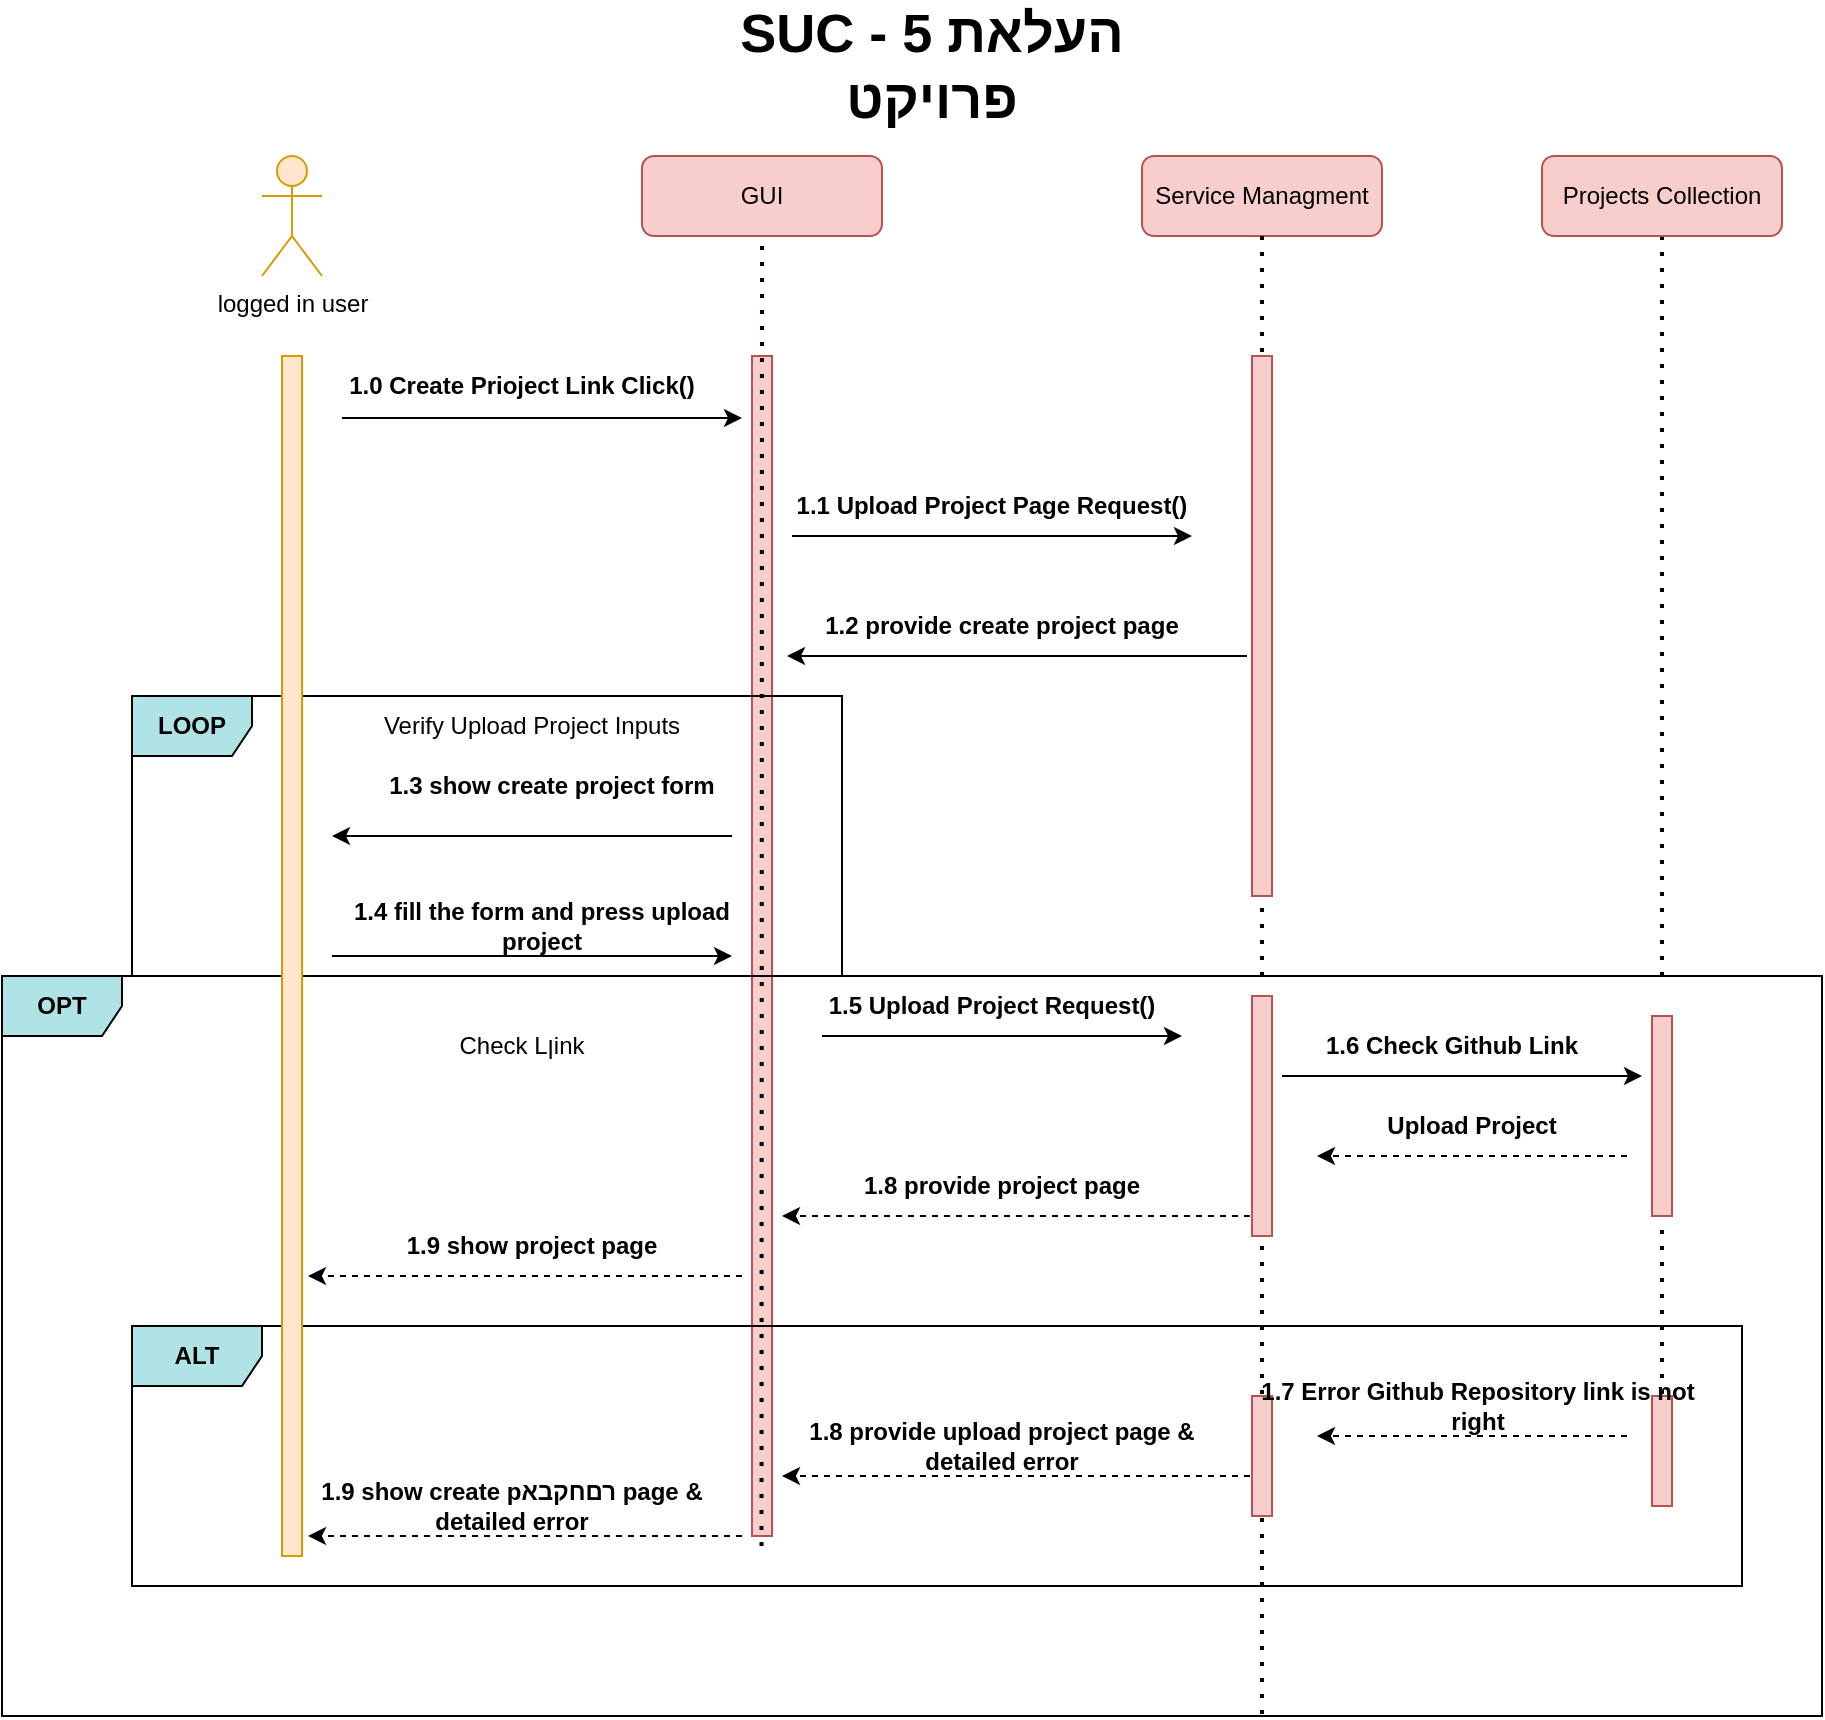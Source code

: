 <mxfile version="15.4.0" type="device"><diagram id="pNPAavQdj8wVCkVy6jqy" name="Page-1"><mxGraphModel dx="1845" dy="-2325" grid="1" gridSize="10" guides="1" tooltips="1" connect="1" arrows="1" fold="1" page="1" pageScale="1" pageWidth="827" pageHeight="1169" math="0" shadow="0"><root><mxCell id="0"/><mxCell id="1" parent="0"/><mxCell id="BBJGfUajkhT6trUoaP4Z-1" value="Service Managment" style="rounded=1;whiteSpace=wrap;html=1;fillColor=#f8cecc;strokeColor=#b85450;" parent="1" vertex="1"><mxGeometry x="230" y="4340" width="120" height="40" as="geometry"/></mxCell><mxCell id="BBJGfUajkhT6trUoaP4Z-2" value="logged in user" style="shape=umlActor;verticalLabelPosition=bottom;verticalAlign=top;html=1;outlineConnect=0;fillColor=#ffe6cc;strokeColor=#d79b00;" parent="1" vertex="1"><mxGeometry x="-210" y="4340" width="30" height="60" as="geometry"/></mxCell><mxCell id="BBJGfUajkhT6trUoaP4Z-3" value="&lt;font style=&quot;font-size: 27px&quot;&gt;SUC - 5&amp;nbsp;&lt;span lang=&quot;HE&quot; dir=&quot;RTL&quot; style=&quot;font-family: &amp;#34;david&amp;#34; , sans-serif&quot;&gt;העלאת&lt;br&gt;פרויקט&lt;/span&gt;&lt;/font&gt;" style="text;html=1;strokeColor=none;fillColor=none;align=center;verticalAlign=middle;whiteSpace=wrap;rounded=0;fontStyle=1;fontSize=26;" parent="1" vertex="1"><mxGeometry x="-180" y="4270" width="610" height="50" as="geometry"/></mxCell><mxCell id="BBJGfUajkhT6trUoaP4Z-4" value="" style="endArrow=none;dashed=1;html=1;dashPattern=1 3;strokeWidth=2;rounded=0;fontSize=14;entryX=0.5;entryY=1;entryDx=0;entryDy=0;startArrow=none;" parent="1" target="BBJGfUajkhT6trUoaP4Z-1" edge="1"><mxGeometry width="50" height="50" relative="1" as="geometry"><mxPoint x="290" y="4750" as="sourcePoint"/><mxPoint x="340" y="4520" as="targetPoint"/></mxGeometry></mxCell><mxCell id="BBJGfUajkhT6trUoaP4Z-5" value="" style="endArrow=none;dashed=1;html=1;dashPattern=1 3;strokeWidth=2;rounded=0;fontSize=14;entryX=0.5;entryY=1;entryDx=0;entryDy=0;startArrow=none;" parent="1" edge="1"><mxGeometry width="50" height="50" relative="1" as="geometry"><mxPoint x="490" y="4750" as="sourcePoint"/><mxPoint x="490" y="4380" as="targetPoint"/></mxGeometry></mxCell><mxCell id="BBJGfUajkhT6trUoaP4Z-6" value="" style="html=1;points=[];perimeter=orthogonalPerimeter;fontSize=14;fillColor=#f8cecc;strokeColor=#b85450;perimeterSpacing=1;rounded=0;shadow=0;glass=0;sketch=0;" parent="1" vertex="1"><mxGeometry x="285" y="4440" width="10" height="270" as="geometry"/></mxCell><mxCell id="BBJGfUajkhT6trUoaP4Z-7" value="" style="endArrow=classic;html=1;rounded=0;fontSize=14;" parent="1" edge="1"><mxGeometry width="50" height="50" relative="1" as="geometry"><mxPoint x="-170.0" y="4471" as="sourcePoint"/><mxPoint x="30" y="4471" as="targetPoint"/></mxGeometry></mxCell><mxCell id="BBJGfUajkhT6trUoaP4Z-8" value="1.0 Create Prioject Link Click()" style="text;html=1;strokeColor=none;fillColor=none;align=center;verticalAlign=middle;whiteSpace=wrap;rounded=0;shadow=0;glass=0;sketch=0;fontSize=12;fontStyle=1" parent="1" vertex="1"><mxGeometry x="-170" y="4450" width="180" height="10" as="geometry"/></mxCell><mxCell id="BBJGfUajkhT6trUoaP4Z-9" value="" style="endArrow=classic;html=1;rounded=0;fontSize=14;" parent="1" edge="1"><mxGeometry width="50" height="50" relative="1" as="geometry"><mxPoint x="25" y="4680" as="sourcePoint"/><mxPoint x="-175.0" y="4680" as="targetPoint"/></mxGeometry></mxCell><mxCell id="BBJGfUajkhT6trUoaP4Z-10" value="&lt;font style=&quot;font-size: 12px&quot;&gt;&lt;b style=&quot;font-size: 12px&quot;&gt;1.3 show create project form&lt;/b&gt;&lt;/font&gt;" style="text;html=1;strokeColor=none;fillColor=none;align=center;verticalAlign=middle;whiteSpace=wrap;rounded=0;shadow=0;glass=0;sketch=0;fontSize=12;" parent="1" vertex="1"><mxGeometry x="-165" y="4650" width="200" height="10" as="geometry"/></mxCell><mxCell id="BBJGfUajkhT6trUoaP4Z-11" value="" style="endArrow=classic;html=1;rounded=0;fontSize=14;exitX=0.983;exitY=0.038;exitDx=0;exitDy=0;exitPerimeter=0;" parent="1" edge="1"><mxGeometry width="50" height="50" relative="1" as="geometry"><mxPoint x="-175.004" y="4739.996" as="sourcePoint"/><mxPoint x="25" y="4740" as="targetPoint"/></mxGeometry></mxCell><mxCell id="BBJGfUajkhT6trUoaP4Z-12" value="&lt;font style=&quot;font-size: 12px&quot;&gt;&lt;b style=&quot;font-size: 12px&quot;&gt;1.4 fill the form and press upload project&lt;/b&gt;&lt;/font&gt;" style="text;html=1;strokeColor=none;fillColor=none;align=center;verticalAlign=middle;whiteSpace=wrap;rounded=0;shadow=0;glass=0;sketch=0;fontSize=12;" parent="1" vertex="1"><mxGeometry x="-185" y="4720" width="230" height="10" as="geometry"/></mxCell><mxCell id="BBJGfUajkhT6trUoaP4Z-13" value="Verify Upload Project Inputs" style="text;html=1;strokeColor=none;fillColor=none;align=center;verticalAlign=middle;whiteSpace=wrap;rounded=0;shadow=0;glass=0;sketch=0;fontSize=12;" parent="1" vertex="1"><mxGeometry x="-175" y="4620" width="200" height="10" as="geometry"/></mxCell><mxCell id="BBJGfUajkhT6trUoaP4Z-14" value="" style="html=1;points=[];perimeter=orthogonalPerimeter;fontSize=14;fillColor=#f8cecc;strokeColor=#b85450;perimeterSpacing=1;rounded=0;shadow=0;glass=0;sketch=0;" parent="1" vertex="1"><mxGeometry x="485" y="4770" width="10" height="100" as="geometry"/></mxCell><mxCell id="BBJGfUajkhT6trUoaP4Z-15" value="" style="endArrow=none;dashed=1;html=1;dashPattern=1 3;strokeWidth=2;rounded=0;fontSize=14;entryX=0.5;entryY=1;entryDx=0;entryDy=0;startArrow=none;" parent="1" source="BBJGfUajkhT6trUoaP4Z-35" target="BBJGfUajkhT6trUoaP4Z-14" edge="1"><mxGeometry width="50" height="50" relative="1" as="geometry"><mxPoint x="490" y="5119" as="sourcePoint"/><mxPoint x="485" y="4479" as="targetPoint"/></mxGeometry></mxCell><mxCell id="BBJGfUajkhT6trUoaP4Z-16" value="GUI" style="rounded=1;whiteSpace=wrap;html=1;fillColor=#f8cecc;strokeColor=#b85450;" parent="1" vertex="1"><mxGeometry x="-20" y="4340" width="120" height="40" as="geometry"/></mxCell><mxCell id="BBJGfUajkhT6trUoaP4Z-17" value="" style="endArrow=classic;html=1;rounded=0;fontSize=14;exitX=0.983;exitY=0.038;exitDx=0;exitDy=0;exitPerimeter=0;" parent="1" edge="1"><mxGeometry width="50" height="50" relative="1" as="geometry"><mxPoint x="69.996" y="4779.996" as="sourcePoint"/><mxPoint x="250" y="4780" as="targetPoint"/></mxGeometry></mxCell><mxCell id="BBJGfUajkhT6trUoaP4Z-18" value="&lt;font style=&quot;font-size: 12px&quot;&gt;&lt;b style=&quot;font-size: 12px&quot;&gt;1.5 Upload Project Request()&lt;/b&gt;&lt;/font&gt;" style="text;html=1;strokeColor=none;fillColor=none;align=center;verticalAlign=middle;whiteSpace=wrap;rounded=0;shadow=0;glass=0;sketch=0;fontSize=12;" parent="1" vertex="1"><mxGeometry x="40" y="4760" width="230" height="10" as="geometry"/></mxCell><mxCell id="BBJGfUajkhT6trUoaP4Z-19" value="" style="endArrow=classic;html=1;rounded=0;fontSize=14;exitX=0.983;exitY=0.038;exitDx=0;exitDy=0;exitPerimeter=0;" parent="1" edge="1"><mxGeometry width="50" height="50" relative="1" as="geometry"><mxPoint x="299.996" y="4799.996" as="sourcePoint"/><mxPoint x="480" y="4800" as="targetPoint"/></mxGeometry></mxCell><mxCell id="BBJGfUajkhT6trUoaP4Z-20" value="&lt;font style=&quot;font-size: 12px&quot;&gt;&lt;b style=&quot;font-size: 12px&quot;&gt;1.6 Check Github Link&lt;/b&gt;&lt;/font&gt;" style="text;html=1;strokeColor=none;fillColor=none;align=center;verticalAlign=middle;whiteSpace=wrap;rounded=0;shadow=0;glass=0;sketch=0;fontSize=12;" parent="1" vertex="1"><mxGeometry x="270" y="4780" width="230" height="10" as="geometry"/></mxCell><mxCell id="BBJGfUajkhT6trUoaP4Z-21" value="&lt;font style=&quot;font-size: 12px&quot;&gt;&lt;b style=&quot;font-size: 12px&quot;&gt;Upload Project&lt;/b&gt;&lt;/font&gt;" style="text;html=1;strokeColor=none;fillColor=none;align=center;verticalAlign=middle;whiteSpace=wrap;rounded=0;shadow=0;glass=0;sketch=0;fontSize=12;" parent="1" vertex="1"><mxGeometry x="280" y="4820" width="230" height="10" as="geometry"/></mxCell><mxCell id="BBJGfUajkhT6trUoaP4Z-22" value="" style="endArrow=classic;html=1;rounded=0;fontSize=14;dashed=1;" parent="1" edge="1"><mxGeometry width="50" height="50" relative="1" as="geometry"><mxPoint x="472.5" y="4840" as="sourcePoint"/><mxPoint x="317.5" y="4840" as="targetPoint"/></mxGeometry></mxCell><mxCell id="BBJGfUajkhT6trUoaP4Z-23" value="" style="html=1;points=[];perimeter=orthogonalPerimeter;fontSize=14;fillColor=#f8cecc;strokeColor=#b85450;perimeterSpacing=1;rounded=0;shadow=0;glass=0;sketch=0;" parent="1" vertex="1"><mxGeometry x="285" y="4760" width="10" height="120" as="geometry"/></mxCell><mxCell id="BBJGfUajkhT6trUoaP4Z-24" value="" style="endArrow=none;dashed=1;html=1;dashPattern=1 3;strokeWidth=2;rounded=0;fontSize=14;entryX=0.5;entryY=1;entryDx=0;entryDy=0;startArrow=none;" parent="1" source="BBJGfUajkhT6trUoaP4Z-36" target="BBJGfUajkhT6trUoaP4Z-23" edge="1"><mxGeometry width="50" height="50" relative="1" as="geometry"><mxPoint x="290" y="5130" as="sourcePoint"/><mxPoint x="290" y="4370" as="targetPoint"/></mxGeometry></mxCell><mxCell id="BBJGfUajkhT6trUoaP4Z-25" value="" style="endArrow=classic;html=1;rounded=0;fontSize=14;dashed=1;" parent="1" source="BBJGfUajkhT6trUoaP4Z-23" edge="1"><mxGeometry width="50" height="50" relative="1" as="geometry"><mxPoint x="205" y="4870" as="sourcePoint"/><mxPoint x="50" y="4870" as="targetPoint"/></mxGeometry></mxCell><mxCell id="BBJGfUajkhT6trUoaP4Z-26" value="&lt;font style=&quot;font-size: 12px&quot;&gt;&lt;b style=&quot;font-size: 12px&quot;&gt;1.8 provide project page&lt;/b&gt;&lt;/font&gt;" style="text;html=1;strokeColor=none;fillColor=none;align=center;verticalAlign=middle;whiteSpace=wrap;rounded=0;shadow=0;glass=0;sketch=0;fontSize=12;" parent="1" vertex="1"><mxGeometry x="45" y="4850" width="230" height="10" as="geometry"/></mxCell><mxCell id="BBJGfUajkhT6trUoaP4Z-27" value="" style="endArrow=classic;html=1;rounded=0;fontSize=14;dashed=1;" parent="1" edge="1"><mxGeometry width="50" height="50" relative="1" as="geometry"><mxPoint x="30" y="4900" as="sourcePoint"/><mxPoint x="-187.0" y="4900" as="targetPoint"/></mxGeometry></mxCell><mxCell id="BBJGfUajkhT6trUoaP4Z-28" value="&lt;font style=&quot;font-size: 12px&quot;&gt;&lt;b style=&quot;font-size: 12px&quot;&gt;1.9 show project page&lt;/b&gt;&lt;/font&gt;" style="text;html=1;strokeColor=none;fillColor=none;align=center;verticalAlign=middle;whiteSpace=wrap;rounded=0;shadow=0;glass=0;sketch=0;fontSize=12;" parent="1" vertex="1"><mxGeometry x="-190" y="4880" width="230" height="10" as="geometry"/></mxCell><mxCell id="BBJGfUajkhT6trUoaP4Z-29" value="Check Lןink" style="text;html=1;strokeColor=none;fillColor=none;align=center;verticalAlign=middle;whiteSpace=wrap;rounded=0;shadow=0;glass=0;sketch=0;fontSize=12;" parent="1" vertex="1"><mxGeometry x="-180" y="4780" width="200" height="10" as="geometry"/></mxCell><mxCell id="BBJGfUajkhT6trUoaP4Z-30" value="" style="endArrow=classic;html=1;rounded=0;fontSize=14;dashed=1;" parent="1" edge="1"><mxGeometry width="50" height="50" relative="1" as="geometry"><mxPoint x="472.5" y="4980" as="sourcePoint"/><mxPoint x="317.5" y="4980" as="targetPoint"/></mxGeometry></mxCell><mxCell id="BBJGfUajkhT6trUoaP4Z-31" value="" style="endArrow=classic;html=1;rounded=0;fontSize=14;dashed=1;" parent="1" edge="1"><mxGeometry width="50" height="50" relative="1" as="geometry"><mxPoint x="284" y="5000" as="sourcePoint"/><mxPoint x="50" y="5000" as="targetPoint"/></mxGeometry></mxCell><mxCell id="BBJGfUajkhT6trUoaP4Z-32" value="&lt;font style=&quot;font-size: 12px&quot;&gt;&lt;b style=&quot;font-size: 12px&quot;&gt;1.8 provide upload project page &amp;amp; detailed error&lt;/b&gt;&lt;/font&gt;" style="text;html=1;strokeColor=none;fillColor=none;align=center;verticalAlign=middle;whiteSpace=wrap;rounded=0;shadow=0;glass=0;sketch=0;fontSize=12;" parent="1" vertex="1"><mxGeometry x="45" y="4980" width="230" height="10" as="geometry"/></mxCell><mxCell id="BBJGfUajkhT6trUoaP4Z-33" value="" style="endArrow=classic;html=1;rounded=0;fontSize=14;dashed=1;" parent="1" edge="1"><mxGeometry width="50" height="50" relative="1" as="geometry"><mxPoint x="30" y="5030" as="sourcePoint"/><mxPoint x="-187.0" y="5030" as="targetPoint"/></mxGeometry></mxCell><mxCell id="BBJGfUajkhT6trUoaP4Z-34" value="&lt;font style=&quot;font-size: 12px&quot;&gt;&lt;b style=&quot;font-size: 12px&quot;&gt;1.9 show create pרםחקבא page &amp;amp; detailed error&lt;/b&gt;&lt;/font&gt;" style="text;html=1;strokeColor=none;fillColor=none;align=center;verticalAlign=middle;whiteSpace=wrap;rounded=0;shadow=0;glass=0;sketch=0;fontSize=12;" parent="1" vertex="1"><mxGeometry x="-200" y="5010" width="230" height="10" as="geometry"/></mxCell><mxCell id="BBJGfUajkhT6trUoaP4Z-35" value="" style="html=1;points=[];perimeter=orthogonalPerimeter;fontSize=14;fillColor=#f8cecc;strokeColor=#b85450;perimeterSpacing=1;rounded=0;shadow=0;glass=0;sketch=0;" parent="1" vertex="1"><mxGeometry x="485" y="4960" width="10" height="55" as="geometry"/></mxCell><mxCell id="BBJGfUajkhT6trUoaP4Z-36" value="" style="html=1;points=[];perimeter=orthogonalPerimeter;fontSize=14;fillColor=#f8cecc;strokeColor=#b85450;perimeterSpacing=1;rounded=0;shadow=0;glass=0;sketch=0;" parent="1" vertex="1"><mxGeometry x="285" y="4960" width="10" height="60" as="geometry"/></mxCell><mxCell id="BBJGfUajkhT6trUoaP4Z-37" value="" style="endArrow=none;dashed=1;html=1;dashPattern=1 3;strokeWidth=2;rounded=0;fontSize=14;entryX=0.5;entryY=1;entryDx=0;entryDy=0;startArrow=none;" parent="1" target="BBJGfUajkhT6trUoaP4Z-36" edge="1"><mxGeometry width="50" height="50" relative="1" as="geometry"><mxPoint x="290" y="5119" as="sourcePoint"/><mxPoint x="290" y="4881" as="targetPoint"/></mxGeometry></mxCell><mxCell id="BBJGfUajkhT6trUoaP4Z-39" value="" style="endArrow=classic;html=1;rounded=0;fontSize=14;" parent="1" edge="1"><mxGeometry width="50" height="50" relative="1" as="geometry"><mxPoint x="55" y="4530" as="sourcePoint"/><mxPoint x="255" y="4530" as="targetPoint"/></mxGeometry></mxCell><mxCell id="BBJGfUajkhT6trUoaP4Z-40" value="&lt;font style=&quot;font-size: 12px&quot;&gt;1.1 Upload Project Page Request()&lt;br&gt;&lt;/font&gt;" style="text;html=1;strokeColor=none;fillColor=none;align=center;verticalAlign=middle;whiteSpace=wrap;rounded=0;shadow=0;glass=0;sketch=0;fontSize=12;fontStyle=1" parent="1" vertex="1"><mxGeometry x="55" y="4510" width="200" height="10" as="geometry"/></mxCell><mxCell id="BBJGfUajkhT6trUoaP4Z-41" value="" style="endArrow=classic;html=1;rounded=0;fontSize=14;" parent="1" edge="1"><mxGeometry width="50" height="50" relative="1" as="geometry"><mxPoint x="282.5" y="4590" as="sourcePoint"/><mxPoint x="52.5" y="4590" as="targetPoint"/></mxGeometry></mxCell><mxCell id="BBJGfUajkhT6trUoaP4Z-42" value="&lt;font style=&quot;font-size: 12px&quot;&gt;&lt;b style=&quot;font-size: 12px&quot;&gt;1.2 provide create project page&lt;br&gt;&lt;/b&gt;&lt;/font&gt;" style="text;html=1;strokeColor=none;fillColor=none;align=center;verticalAlign=middle;whiteSpace=wrap;rounded=0;shadow=0;glass=0;sketch=0;fontSize=12;" parent="1" vertex="1"><mxGeometry x="45" y="4570" width="230" height="10" as="geometry"/></mxCell><mxCell id="BBJGfUajkhT6trUoaP4Z-43" value="&lt;font style=&quot;font-size: 12px&quot;&gt;&lt;b style=&quot;font-size: 12px&quot;&gt;1.7 Error Github Repository link is not right&lt;/b&gt;&lt;/font&gt;" style="text;html=1;strokeColor=none;fillColor=none;align=center;verticalAlign=middle;whiteSpace=wrap;rounded=0;shadow=0;glass=0;sketch=0;fontSize=12;" parent="1" vertex="1"><mxGeometry x="282.5" y="4960" width="230" height="10" as="geometry"/></mxCell><mxCell id="BBJGfUajkhT6trUoaP4Z-50" value="" style="html=1;points=[];perimeter=orthogonalPerimeter;fontSize=14;fillColor=#f8cecc;strokeColor=#b85450;perimeterSpacing=1;rounded=0;shadow=0;glass=0;sketch=0;" parent="1" vertex="1"><mxGeometry x="35" y="4440" width="10" height="590" as="geometry"/></mxCell><mxCell id="BBJGfUajkhT6trUoaP4Z-51" value="" style="endArrow=none;dashed=1;html=1;dashPattern=1 3;strokeWidth=2;rounded=0;fontSize=14;startArrow=none;exitX=0.391;exitY=0.846;exitDx=0;exitDy=0;exitPerimeter=0;" parent="1" edge="1" source="BBJGfUajkhT6trUoaP4Z-54"><mxGeometry width="50" height="50" relative="1" as="geometry"><mxPoint x="40" y="5130" as="sourcePoint"/><mxPoint x="40" y="4380" as="targetPoint"/></mxGeometry></mxCell><mxCell id="BBJGfUajkhT6trUoaP4Z-52" value="&lt;b&gt;LOOP&lt;/b&gt;" style="shape=umlFrame;whiteSpace=wrap;html=1;rounded=0;shadow=0;glass=0;sketch=0;fontSize=12;strokeColor=#000000;fillColor=#b0e3e6;" parent="1" vertex="1"><mxGeometry x="-275" y="4610" width="355" height="140" as="geometry"/></mxCell><mxCell id="BBJGfUajkhT6trUoaP4Z-53" value="&lt;b&gt;OPT&lt;/b&gt;" style="shape=umlFrame;whiteSpace=wrap;html=1;rounded=0;shadow=0;glass=0;sketch=0;fontSize=12;strokeColor=#000000;fillColor=#b0e3e6;" parent="1" vertex="1"><mxGeometry x="-340" y="4750" width="910" height="370" as="geometry"/></mxCell><mxCell id="BBJGfUajkhT6trUoaP4Z-54" value="&lt;b&gt;ALT&lt;/b&gt;" style="shape=umlFrame;whiteSpace=wrap;html=1;rounded=0;shadow=0;glass=0;sketch=0;fontSize=12;strokeColor=#000000;fillColor=#b0e3e6;width=65;height=30;" parent="1" vertex="1"><mxGeometry x="-275" y="4925" width="805" height="130" as="geometry"/></mxCell><mxCell id="BBJGfUajkhT6trUoaP4Z-57" value="" style="html=1;points=[];perimeter=orthogonalPerimeter;fontSize=14;fillColor=#ffe6cc;strokeColor=#d79b00;perimeterSpacing=1;rounded=0;shadow=0;glass=0;sketch=0;" parent="1" vertex="1"><mxGeometry x="-200" y="4440" width="10" height="600" as="geometry"/></mxCell><mxCell id="BBJGfUajkhT6trUoaP4Z-59" value="Projects Collection" style="rounded=1;whiteSpace=wrap;html=1;fillColor=#f8cecc;strokeColor=#b85450;" parent="1" vertex="1"><mxGeometry x="430" y="4340" width="120" height="40" as="geometry"/></mxCell></root></mxGraphModel></diagram></mxfile>